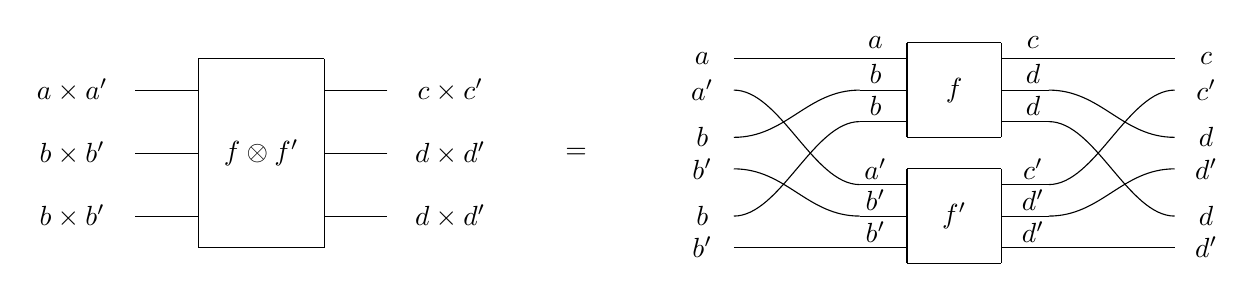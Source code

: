 \begin{tikzpicture}[scale=0.8]
	\begin{pgfonlayer}{nodelayer}
		\node [style=none] (0) at (-3, 1.5) {};
		\node [style=none] (1) at (-1, 1.5) {};
		\node [style=none] (2) at (-1, -1.5) {};
		\node [style=none] (3) at (-3, -1.5) {};
		\node [style=none] (4) at (-3, 1) {};
		\node [style=none] (5) at (-3, 0) {};
		\node [style=none] (6) at (-3, -1) {};
		\node [style=none] (7) at (-1, -1) {};
		\node [style=none] (8) at (-1, 0) {};
		\node [style=none] (9) at (-1, 1) {};
		\node [style=none] (10) at (0, 1) {};
		\node [style=none] (11) at (-4, 1) {};
		\node [style=none] (12) at (-4, 0) {};
		\node [style=none] (13) at (0, 0) {};
		\node [style=none] (14) at (0, -1) {};
		\node [style=none] (15) at (-4, -1) {};
		\node [style=none] (16) at (-2, 0) {$f \otimes f'$};
		\node [style=none] (17) at (-5, 1) {$a \times a'$};
		\node [style=none] (18) at (-5, 0) {$b \times b'$};
		\node [style=none] (19) at (-5, -1) {$b \times b'$};
		\node [style=none] (20) at (1, 1) {$c \times c'$};
		\node [style=none] (21) at (1, 0) {$d \times d'$};
		\node [style=none] (22) at (1, -1) {$d \times d'$};
		\node [style=none] (23) at (3, 0) {$=$};
		\node [style=none] (24) at (8.25, 1.75) {};
		\node [style=none] (25) at (9.75, 1.75) {};
		\node [style=none] (26) at (9.75, 0.25) {};
		\node [style=none] (27) at (8.25, 0.25) {};
		\node [style=none] (28) at (8.25, 1.5) {};
		\node [style=none] (29) at (8.25, 1) {};
		\node [style=none] (30) at (8.25, 0.5) {};
		\node [style=none] (31) at (9.75, 0.5) {};
		\node [style=none] (32) at (9.75, 1) {};
		\node [style=none] (33) at (9.75, 1.5) {};
		\node [style=none] (35) at (7.5, 1.5) {};
		\node [style=none] (36) at (7.5, 1) {};
		\node [style=none] (39) at (7.5, 0.5) {};
		\node [style=none] (40) at (9, 1) {$f$};
		\node [style=none] (41) at (7.75, 1.75) {$a$};
		\node [style=none] (42) at (7.75, 1.25) {$b$};
		\node [style=none] (43) at (7.75, 0.75) {$b$};
		\node [style=none] (44) at (10.25, 1.75) {$c$};
		\node [style=none] (45) at (10.25, 1.25) {$d$};
		\node [style=none] (46) at (10.25, 0.75) {$d$};
		\node [style=none] (70) at (5, 1.5) {$a$};
		\node [style=none] (71) at (5, 1) {$a'$};
		\node [style=none] (72) at (5, 0.25) {$b$};
		\node [style=none] (73) at (5, -0.25) {$b'$};
		\node [style=none] (74) at (5, -1.5) {$b'$};
		\node [style=none] (75) at (5, -1) {$b$};
		\node [style=none] (82) at (8.25, -0.25) {};
		\node [style=none] (83) at (9.75, -0.25) {};
		\node [style=none] (84) at (9.75, -1.75) {};
		\node [style=none] (85) at (8.25, -1.75) {};
		\node [style=none] (86) at (8.25, -0.5) {};
		\node [style=none] (87) at (8.25, -1) {};
		\node [style=none] (88) at (8.25, -1.5) {};
		\node [style=none] (89) at (9.75, -1.5) {};
		\node [style=none] (90) at (9.75, -1) {};
		\node [style=none] (91) at (9.75, -0.5) {};
		\node [style=none] (93) at (7.5, -0.5) {};
		\node [style=none] (94) at (7.5, -1) {};
		\node [style=none] (97) at (7.5, -1.5) {};
		\node [style=none] (98) at (9, -1) {$f'$};
		\node [style=none] (99) at (7.75, -0.25) {$a'$};
		\node [style=none] (100) at (7.75, -0.75) {$b'$};
		\node [style=none] (101) at (7.75, -1.25) {$b'$};
		\node [style=none] (102) at (10.25, -0.25) {$c'$};
		\node [style=none] (103) at (10.25, -0.75) {$d'$};
		\node [style=none] (104) at (10.25, -1.25) {$d'$};
		\node [style=none] (105) at (5.5, 1.5) {};
		\node [style=none] (106) at (5.5, 1) {};
		\node [style=none] (107) at (5.5, 0.25) {};
		\node [style=none] (108) at (5.5, -0.25) {};
		\node [style=none] (109) at (5.5, -1) {};
		\node [style=none] (110) at (5.5, -1.5) {};
		\node [style=none] (111) at (10.5, 1.5) {};
		\node [style=none] (112) at (10.5, 1) {};
		\node [style=none] (113) at (10.5, 0.5) {};
		\node [style=none] (123) at (10.5, -0.5) {};
		\node [style=none] (124) at (10.5, -1) {};
		\node [style=none] (125) at (10.5, -1.5) {};
		\node [style=none] (129) at (12.5, 1.5) {};
		\node [style=none] (130) at (12.5, 1) {};
		\node [style=none] (131) at (12.5, 0.25) {};
		\node [style=none] (132) at (12.5, -0.25) {};
		\node [style=none] (133) at (12.5, -1) {};
		\node [style=none] (134) at (12.5, -1.5) {};
		\node [style=none] (135) at (13, 1.5) {$c$};
		\node [style=none] (136) at (13, 0.25) {$d$};
		\node [style=none] (137) at (13, -1) {$d$};
		\node [style=none] (138) at (13, 1) {$c'$};
		\node [style=none] (139) at (13, -0.25) {$d'$};
		\node [style=none] (140) at (13, -1.5) {$d'$};
	\end{pgfonlayer}
	\begin{pgfonlayer}{edgelayer}
		\draw (0.center) to (3.center);
		\draw (1.center) to (2.center);
		\draw (3.center) to (2.center);
		\draw (0.center) to (1.center);
		\draw (11.center) to (4.center);
		\draw (12.center) to (5.center);
		\draw (15.center) to (6.center);
		\draw (7.center) to (14.center);
		\draw (13.center) to (8.center);
		\draw (10.center) to (9.center);
		\draw (24.center) to (27.center);
		\draw (25.center) to (26.center);
		\draw (27.center) to (26.center);
		\draw (24.center) to (25.center);
		\draw (35.center) to (28.center);
		\draw (36.center) to (29.center);
		\draw (39.center) to (30.center);
		\draw (82.center) to (85.center);
		\draw (83.center) to (84.center);
		\draw (85.center) to (84.center);
		\draw (82.center) to (83.center);
		\draw (93.center) to (86.center);
		\draw (94.center) to (87.center);
		\draw (97.center) to (88.center);
		\draw [in=180, out=0] (105.center) to (35.center);
		\draw [in=180, out=0, looseness=0.75] (106.center) to (93.center);
		\draw [in=-180, out=0] (107.center) to (36.center);
		\draw [in=180, out=0] (108.center) to (94.center);
		\draw [in=-180, out=0, looseness=0.75] (109.center) to (39.center);
		\draw [in=-180, out=0] (110.center) to (97.center);
		\draw [in=0, out=180] (129.center) to (111.center);
		\draw [in=0, out=180, looseness=0.75] (130.center) to (123.center);
		\draw [in=0, out=180] (131.center) to (112.center);
		\draw [in=0, out=180] (132.center) to (124.center);
		\draw [in=0, out=180, looseness=0.75] (133.center) to (113.center);
		\draw [in=0, out=180] (134.center) to (125.center);
		\draw (33.center) to (111.center);
		\draw (32.center) to (112.center);
		\draw (31.center) to (113.center);
		\draw (91.center) to (123.center);
		\draw (90.center) to (124.center);
		\draw (89.center) to (125.center);
	\end{pgfonlayer}
\end{tikzpicture}
